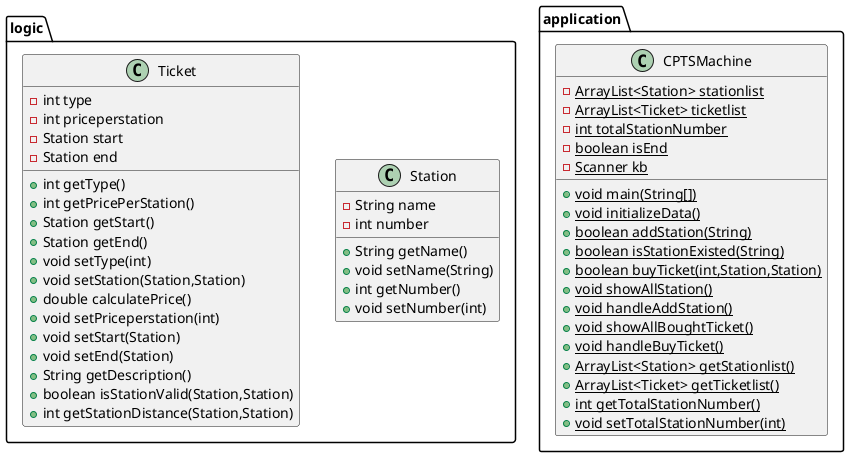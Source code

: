 @startuml
class logic.Station {
- String name
- int number
+ String getName()
+ void setName(String)
+ int getNumber()
+ void setNumber(int)
}


class application.CPTSMachine {
- {static} ArrayList<Station> stationlist
- {static} ArrayList<Ticket> ticketlist
- {static} int totalStationNumber
- {static} boolean isEnd
- {static} Scanner kb
+ {static} void main(String[])
+ {static} void initializeData()
+ {static} boolean addStation(String)
+ {static} boolean isStationExisted(String)
+ {static} boolean buyTicket(int,Station,Station)
+ {static} void showAllStation()
+ {static} void handleAddStation()
+ {static} void showAllBoughtTicket()
+ {static} void handleBuyTicket()
+ {static} ArrayList<Station> getStationlist()
+ {static} ArrayList<Ticket> getTicketlist()
+ {static} int getTotalStationNumber()
+ {static} void setTotalStationNumber(int)
}


class logic.Ticket {
- int type
- int priceperstation
- Station start
- Station end
+ int getType()
+ int getPricePerStation()
+ Station getStart()
+ Station getEnd()
+ void setType(int)
+ void setStation(Station,Station)
+ double calculatePrice()
+ void setPriceperstation(int)
+ void setStart(Station)
+ void setEnd(Station)
+ String getDescription()
+ boolean isStationValid(Station,Station)
+ int getStationDistance(Station,Station)
}


@enduml